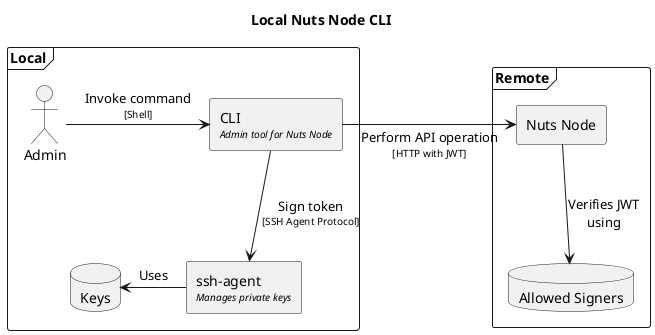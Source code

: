 @startuml
title Local Nuts Node CLI

frame Local {
    actor admin as "Admin"
    agent cli as "CLI\n<size:10><i>Admin tool for Nuts Node"
    agent ssh_agent as "ssh-agent\n<size:10><i>Manages private keys"
    database keys as "Keys"
}

frame "Remote" {
    agent nuts_node as "Nuts Node"
    database allowed_signers as "Allowed Signers"
}

admin -> cli : Invoke command\n<size:10>[Shell]
cli -down-> ssh_agent : Sign token\n<size:10>[SSH Agent Protocol]
cli -> nuts_node : Perform API operation\n<size:10>[HTTP with JWT]
ssh_agent -left-> keys : Uses
nuts_node -down-> allowed_signers : Verifies JWT\nusing
@enduml